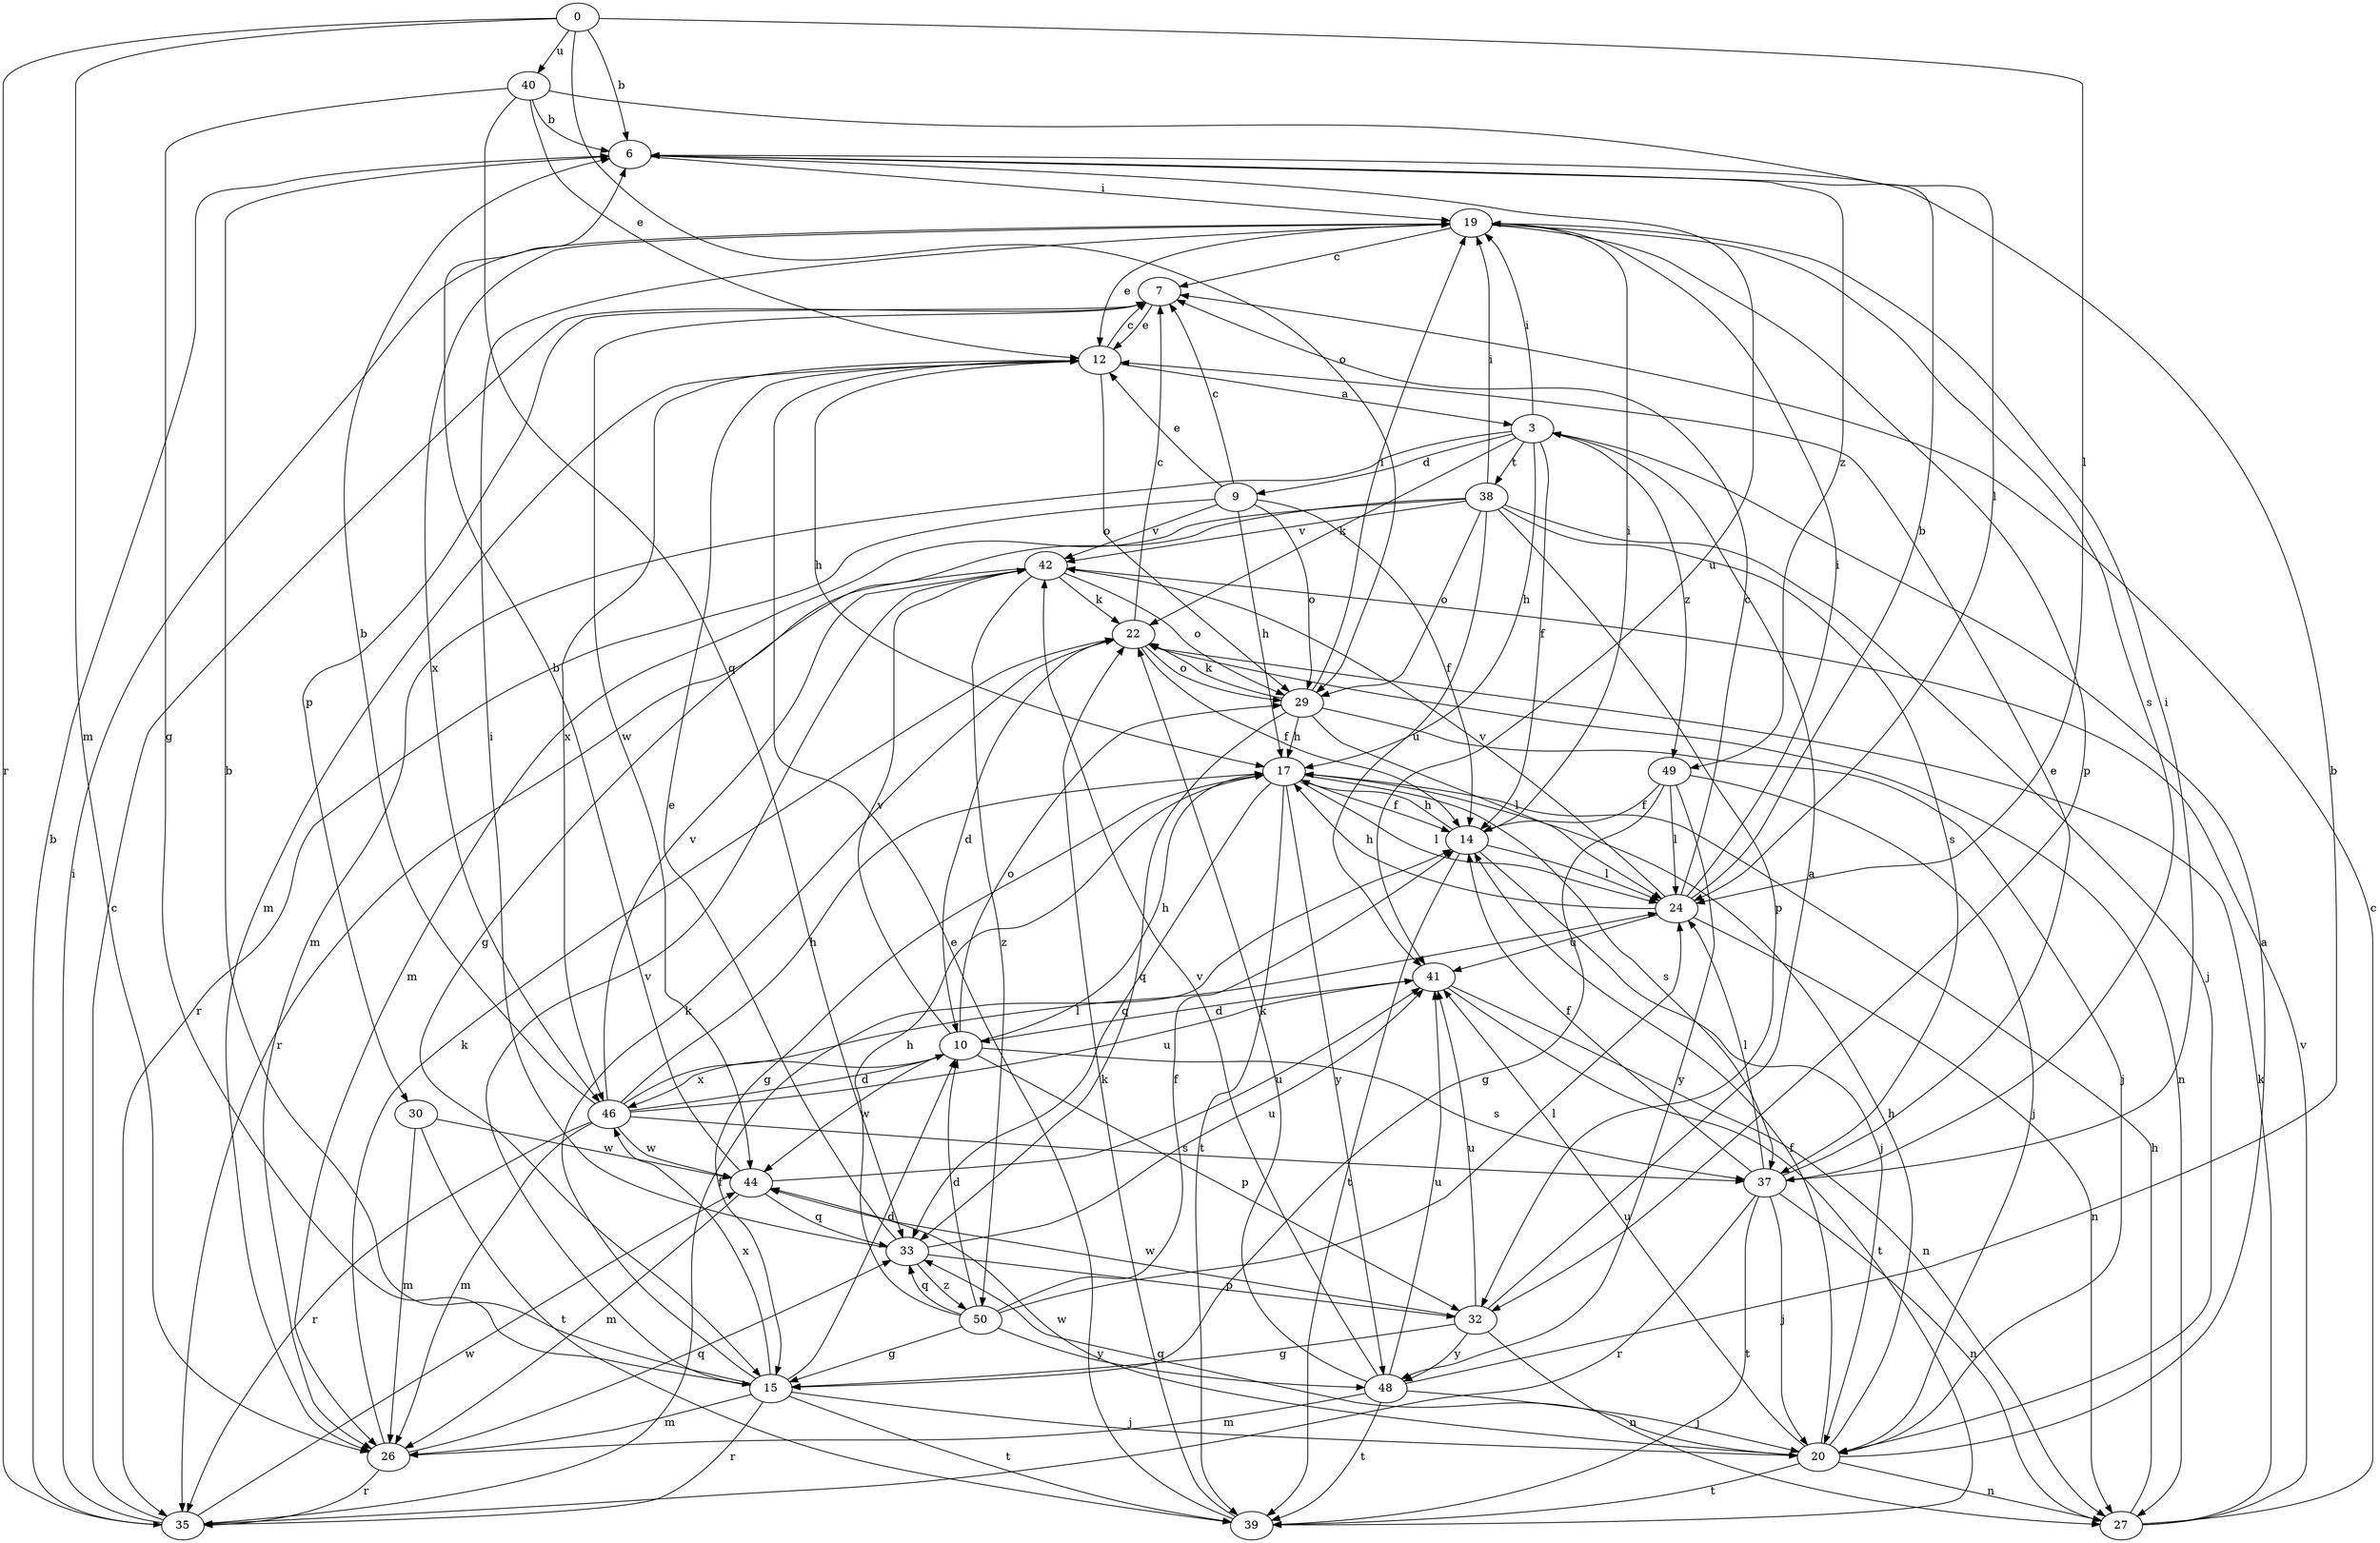 strict digraph  {
0;
3;
6;
7;
9;
10;
12;
14;
15;
17;
19;
20;
22;
24;
26;
27;
29;
30;
32;
33;
35;
37;
38;
39;
40;
41;
42;
44;
46;
48;
49;
50;
0 -> 6  [label=b];
0 -> 24  [label=l];
0 -> 26  [label=m];
0 -> 29  [label=o];
0 -> 35  [label=r];
0 -> 40  [label=u];
3 -> 9  [label=d];
3 -> 14  [label=f];
3 -> 17  [label=h];
3 -> 19  [label=i];
3 -> 22  [label=k];
3 -> 26  [label=m];
3 -> 38  [label=t];
3 -> 49  [label=z];
6 -> 19  [label=i];
6 -> 41  [label=u];
6 -> 49  [label=z];
7 -> 12  [label=e];
7 -> 30  [label=p];
7 -> 44  [label=w];
9 -> 7  [label=c];
9 -> 12  [label=e];
9 -> 14  [label=f];
9 -> 17  [label=h];
9 -> 29  [label=o];
9 -> 35  [label=r];
9 -> 42  [label=v];
10 -> 17  [label=h];
10 -> 29  [label=o];
10 -> 32  [label=p];
10 -> 37  [label=s];
10 -> 42  [label=v];
10 -> 44  [label=w];
10 -> 46  [label=x];
12 -> 3  [label=a];
12 -> 7  [label=c];
12 -> 17  [label=h];
12 -> 26  [label=m];
12 -> 29  [label=o];
12 -> 46  [label=x];
14 -> 17  [label=h];
14 -> 19  [label=i];
14 -> 20  [label=j];
14 -> 24  [label=l];
14 -> 39  [label=t];
15 -> 6  [label=b];
15 -> 10  [label=d];
15 -> 20  [label=j];
15 -> 22  [label=k];
15 -> 26  [label=m];
15 -> 35  [label=r];
15 -> 39  [label=t];
15 -> 42  [label=v];
15 -> 46  [label=x];
17 -> 14  [label=f];
17 -> 15  [label=g];
17 -> 24  [label=l];
17 -> 33  [label=q];
17 -> 37  [label=s];
17 -> 39  [label=t];
17 -> 48  [label=y];
19 -> 7  [label=c];
19 -> 12  [label=e];
19 -> 32  [label=p];
19 -> 37  [label=s];
19 -> 46  [label=x];
20 -> 3  [label=a];
20 -> 14  [label=f];
20 -> 17  [label=h];
20 -> 27  [label=n];
20 -> 33  [label=q];
20 -> 39  [label=t];
20 -> 41  [label=u];
20 -> 44  [label=w];
22 -> 7  [label=c];
22 -> 10  [label=d];
22 -> 14  [label=f];
22 -> 27  [label=n];
22 -> 29  [label=o];
24 -> 6  [label=b];
24 -> 7  [label=c];
24 -> 17  [label=h];
24 -> 19  [label=i];
24 -> 27  [label=n];
24 -> 41  [label=u];
24 -> 42  [label=v];
26 -> 22  [label=k];
26 -> 33  [label=q];
26 -> 35  [label=r];
27 -> 7  [label=c];
27 -> 17  [label=h];
27 -> 22  [label=k];
27 -> 42  [label=v];
29 -> 17  [label=h];
29 -> 19  [label=i];
29 -> 20  [label=j];
29 -> 22  [label=k];
29 -> 24  [label=l];
29 -> 33  [label=q];
30 -> 26  [label=m];
30 -> 39  [label=t];
30 -> 44  [label=w];
32 -> 3  [label=a];
32 -> 15  [label=g];
32 -> 27  [label=n];
32 -> 41  [label=u];
32 -> 44  [label=w];
32 -> 48  [label=y];
33 -> 12  [label=e];
33 -> 19  [label=i];
33 -> 32  [label=p];
33 -> 41  [label=u];
33 -> 50  [label=z];
35 -> 6  [label=b];
35 -> 7  [label=c];
35 -> 14  [label=f];
35 -> 19  [label=i];
35 -> 44  [label=w];
37 -> 12  [label=e];
37 -> 14  [label=f];
37 -> 19  [label=i];
37 -> 20  [label=j];
37 -> 24  [label=l];
37 -> 27  [label=n];
37 -> 35  [label=r];
37 -> 39  [label=t];
38 -> 15  [label=g];
38 -> 19  [label=i];
38 -> 20  [label=j];
38 -> 26  [label=m];
38 -> 29  [label=o];
38 -> 32  [label=p];
38 -> 37  [label=s];
38 -> 41  [label=u];
38 -> 42  [label=v];
39 -> 12  [label=e];
39 -> 22  [label=k];
40 -> 6  [label=b];
40 -> 12  [label=e];
40 -> 15  [label=g];
40 -> 24  [label=l];
40 -> 33  [label=q];
41 -> 10  [label=d];
41 -> 27  [label=n];
41 -> 39  [label=t];
42 -> 22  [label=k];
42 -> 29  [label=o];
42 -> 35  [label=r];
42 -> 50  [label=z];
44 -> 6  [label=b];
44 -> 26  [label=m];
44 -> 33  [label=q];
44 -> 41  [label=u];
46 -> 6  [label=b];
46 -> 10  [label=d];
46 -> 17  [label=h];
46 -> 24  [label=l];
46 -> 26  [label=m];
46 -> 35  [label=r];
46 -> 37  [label=s];
46 -> 41  [label=u];
46 -> 42  [label=v];
46 -> 44  [label=w];
48 -> 6  [label=b];
48 -> 20  [label=j];
48 -> 22  [label=k];
48 -> 26  [label=m];
48 -> 39  [label=t];
48 -> 41  [label=u];
48 -> 42  [label=v];
49 -> 14  [label=f];
49 -> 15  [label=g];
49 -> 20  [label=j];
49 -> 24  [label=l];
49 -> 48  [label=y];
50 -> 10  [label=d];
50 -> 14  [label=f];
50 -> 15  [label=g];
50 -> 17  [label=h];
50 -> 24  [label=l];
50 -> 33  [label=q];
50 -> 48  [label=y];
}
